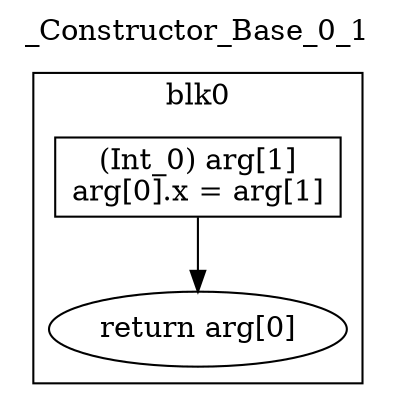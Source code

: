 digraph {
  rankdir=TB;
  b0_l0 -> b0_ret
  b0_l0 [label="(Int_0) arg[1]\narg[0].x = arg[1]\n", shape=box]
  b0_ret [label="return arg[0]"]
  subgraph cluster_b0 {
    label = "blk0";
    b0_l0;
    b0_ret;
  }
  labelloc="t"
  label="_Constructor_Base_0_1"
}